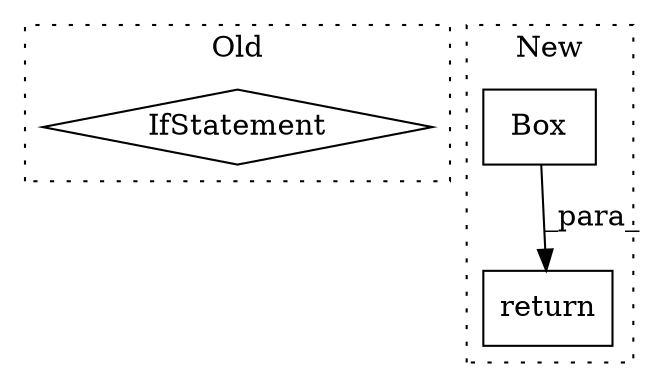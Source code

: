 digraph G {
subgraph cluster0 {
1 [label="IfStatement" a="25" s="519" l="52" shape="diamond"];
label = "Old";
style="dotted";
}
subgraph cluster1 {
2 [label="Box" a="32" s="622,657" l="4,1" shape="box"];
3 [label="return" a="41" s="615" l="7" shape="box"];
label = "New";
style="dotted";
}
2 -> 3 [label="_para_"];
}